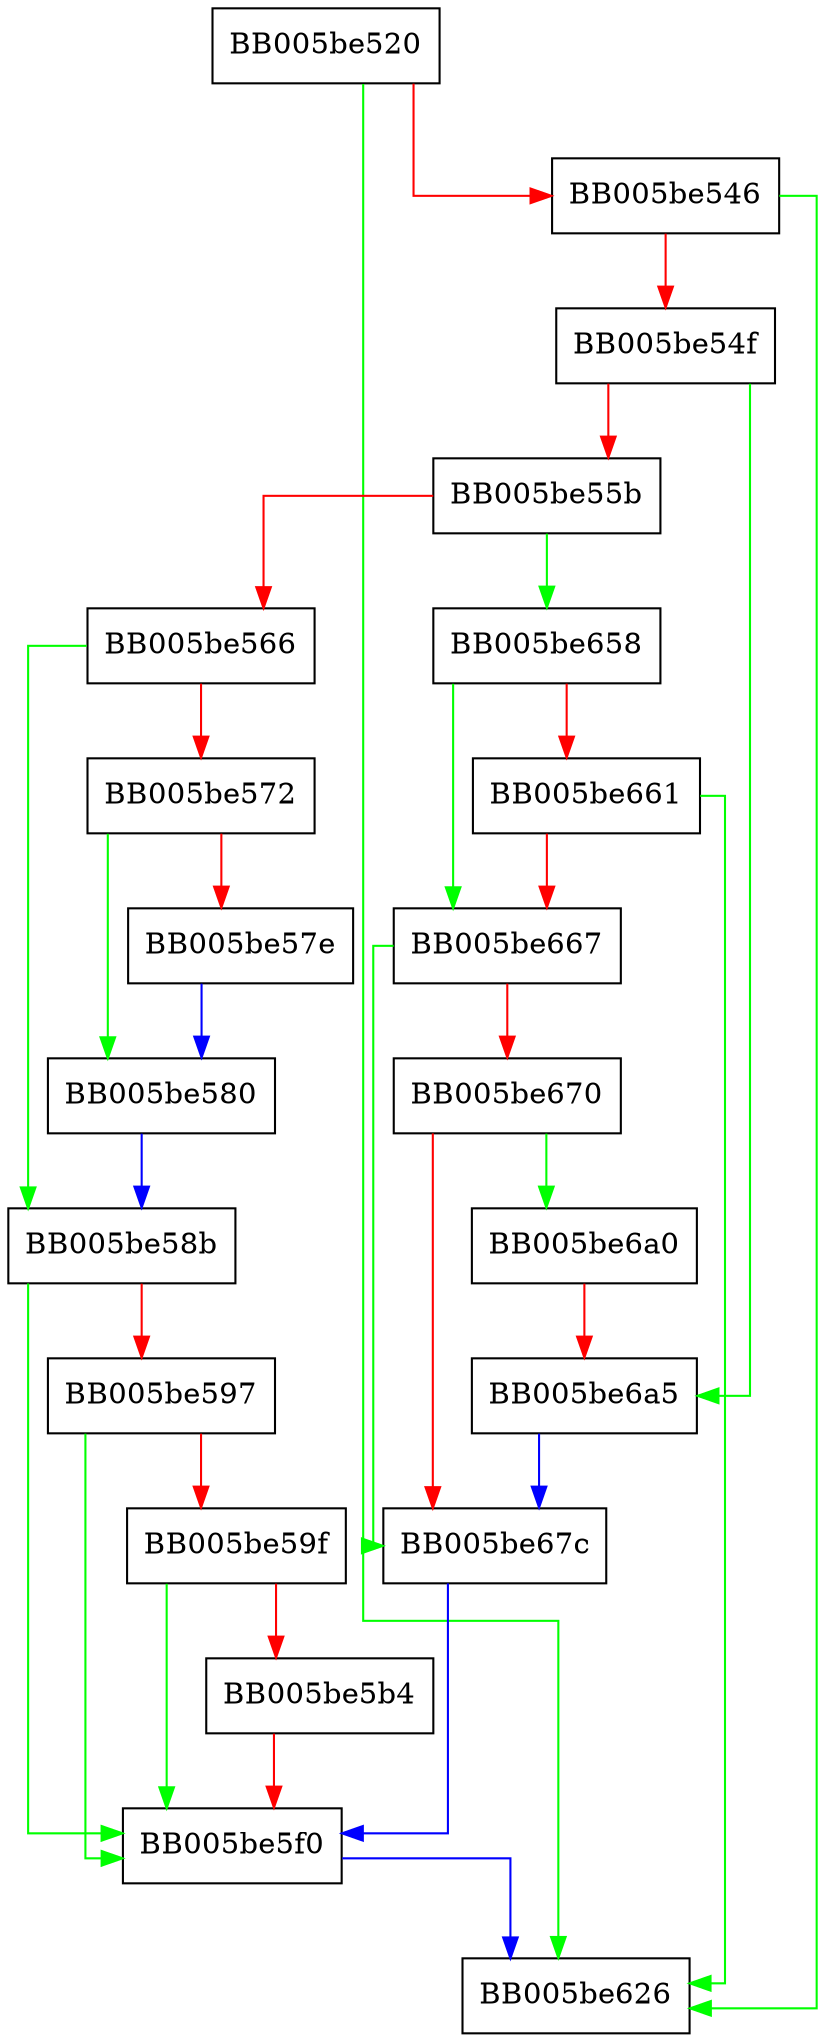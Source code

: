 digraph EVP_CipherInit {
  node [shape="box"];
  graph [splines=ortho];
  BB005be520 -> BB005be626 [color="green"];
  BB005be520 -> BB005be546 [color="red"];
  BB005be546 -> BB005be626 [color="green"];
  BB005be546 -> BB005be54f [color="red"];
  BB005be54f -> BB005be6a5 [color="green"];
  BB005be54f -> BB005be55b [color="red"];
  BB005be55b -> BB005be658 [color="green"];
  BB005be55b -> BB005be566 [color="red"];
  BB005be566 -> BB005be58b [color="green"];
  BB005be566 -> BB005be572 [color="red"];
  BB005be572 -> BB005be580 [color="green"];
  BB005be572 -> BB005be57e [color="red"];
  BB005be57e -> BB005be580 [color="blue"];
  BB005be580 -> BB005be58b [color="blue"];
  BB005be58b -> BB005be5f0 [color="green"];
  BB005be58b -> BB005be597 [color="red"];
  BB005be597 -> BB005be5f0 [color="green"];
  BB005be597 -> BB005be59f [color="red"];
  BB005be59f -> BB005be5f0 [color="green"];
  BB005be59f -> BB005be5b4 [color="red"];
  BB005be5b4 -> BB005be5f0 [color="red"];
  BB005be5f0 -> BB005be626 [color="blue"];
  BB005be658 -> BB005be667 [color="green"];
  BB005be658 -> BB005be661 [color="red"];
  BB005be661 -> BB005be626 [color="green"];
  BB005be661 -> BB005be667 [color="red"];
  BB005be667 -> BB005be67c [color="green"];
  BB005be667 -> BB005be670 [color="red"];
  BB005be670 -> BB005be6a0 [color="green"];
  BB005be670 -> BB005be67c [color="red"];
  BB005be67c -> BB005be5f0 [color="blue"];
  BB005be6a0 -> BB005be6a5 [color="red"];
  BB005be6a5 -> BB005be67c [color="blue"];
}